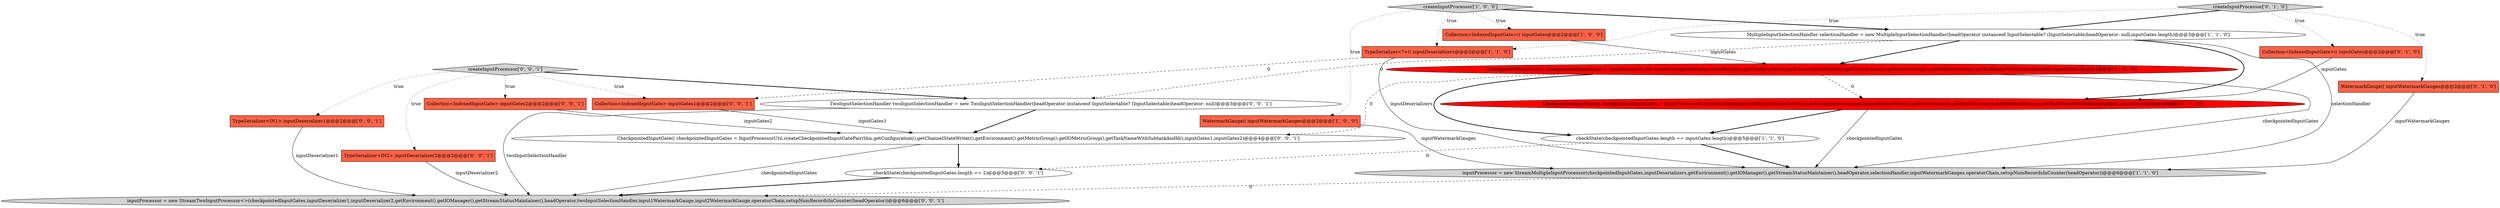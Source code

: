 digraph {
16 [style = filled, label = "TypeSerializer<IN2> inputDeserializer2@@@2@@@['0', '0', '1']", fillcolor = tomato, shape = box image = "AAA0AAABBB3BBB"];
9 [style = filled, label = "Collection<IndexedInputGate>(( inputGates@@@2@@@['0', '1', '0']", fillcolor = tomato, shape = box image = "AAA0AAABBB2BBB"];
6 [style = filled, label = "TypeSerializer<?>(( inputDeserializers@@@2@@@['1', '1', '0']", fillcolor = tomato, shape = box image = "AAA0AAABBB1BBB"];
7 [style = filled, label = "createInputProcessor['1', '0', '0']", fillcolor = lightgray, shape = diamond image = "AAA0AAABBB1BBB"];
11 [style = filled, label = "CheckpointedInputGate(( checkpointedInputGates = InputProcessorUtil.createCheckpointedMultipleInputGate(this,getConfiguration(),getChannelStateWriter(),getEnvironment().getMetricGroup().getIOMetricGroup(),getTaskNameWithSubtaskAndId(),inputGates)@@@4@@@['0', '1', '0']", fillcolor = red, shape = ellipse image = "AAA1AAABBB2BBB"];
3 [style = filled, label = "checkState(checkpointedInputGates.length == inputGates.length)@@@5@@@['1', '1', '0']", fillcolor = white, shape = ellipse image = "AAA0AAABBB1BBB"];
12 [style = filled, label = "checkState(checkpointedInputGates.length == 2)@@@5@@@['0', '0', '1']", fillcolor = white, shape = ellipse image = "AAA0AAABBB3BBB"];
15 [style = filled, label = "Collection<IndexedInputGate> inputGates2@@@2@@@['0', '0', '1']", fillcolor = tomato, shape = box image = "AAA0AAABBB3BBB"];
0 [style = filled, label = "MultipleInputSelectionHandler selectionHandler = new MultipleInputSelectionHandler(headOperator instanceof InputSelectable? (InputSelectable)headOperator: null,inputGates.length)@@@3@@@['1', '1', '0']", fillcolor = white, shape = ellipse image = "AAA0AAABBB1BBB"];
19 [style = filled, label = "TypeSerializer<IN1> inputDeserializer1@@@2@@@['0', '0', '1']", fillcolor = tomato, shape = box image = "AAA0AAABBB3BBB"];
20 [style = filled, label = "Collection<IndexedInputGate> inputGates1@@@2@@@['0', '0', '1']", fillcolor = tomato, shape = box image = "AAA0AAABBB3BBB"];
2 [style = filled, label = "WatermarkGauge(( inputWatermarkGauges@@@2@@@['1', '0', '0']", fillcolor = tomato, shape = box image = "AAA0AAABBB1BBB"];
8 [style = filled, label = "createInputProcessor['0', '1', '0']", fillcolor = lightgray, shape = diamond image = "AAA0AAABBB2BBB"];
10 [style = filled, label = "WatermarkGauge(( inputWatermarkGauges@@@2@@@['0', '1', '0']", fillcolor = tomato, shape = box image = "AAA0AAABBB2BBB"];
14 [style = filled, label = "createInputProcessor['0', '0', '1']", fillcolor = lightgray, shape = diamond image = "AAA0AAABBB3BBB"];
13 [style = filled, label = "inputProcessor = new StreamTwoInputProcessor<>(checkpointedInputGates,inputDeserializer1,inputDeserializer2,getEnvironment().getIOManager(),getStreamStatusMaintainer(),headOperator,twoInputSelectionHandler,input1WatermarkGauge,input2WatermarkGauge,operatorChain,setupNumRecordsInCounter(headOperator))@@@6@@@['0', '0', '1']", fillcolor = lightgray, shape = ellipse image = "AAA0AAABBB3BBB"];
17 [style = filled, label = "CheckpointedInputGate(( checkpointedInputGates = InputProcessorUtil.createCheckpointedInputGatePair(this,getConfiguration(),getChannelStateWriter(),getEnvironment().getMetricGroup().getIOMetricGroup(),getTaskNameWithSubtaskAndId(),inputGates1,inputGates2)@@@4@@@['0', '0', '1']", fillcolor = white, shape = ellipse image = "AAA0AAABBB3BBB"];
1 [style = filled, label = "CheckpointedInputGate(( checkpointedInputGates = InputProcessorUtil.createCheckpointedInputGatePair(this,getConfiguration(),getChannelStateWriter(),getEnvironment().getMetricGroup().getIOMetricGroup(),getTaskNameWithSubtaskAndId(),inputGates)@@@4@@@['1', '0', '0']", fillcolor = red, shape = ellipse image = "AAA1AAABBB1BBB"];
4 [style = filled, label = "Collection<IndexedInputGate>(( inputGates@@@2@@@['1', '0', '0']", fillcolor = tomato, shape = box image = "AAA0AAABBB1BBB"];
18 [style = filled, label = "TwoInputSelectionHandler twoInputSelectionHandler = new TwoInputSelectionHandler(headOperator instanceof InputSelectable? (InputSelectable)headOperator: null)@@@3@@@['0', '0', '1']", fillcolor = white, shape = ellipse image = "AAA0AAABBB3BBB"];
5 [style = filled, label = "inputProcessor = new StreamMultipleInputProcessor(checkpointedInputGates,inputDeserializers,getEnvironment().getIOManager(),getStreamStatusMaintainer(),headOperator,selectionHandler,inputWatermarkGauges,operatorChain,setupNumRecordsInCounter(headOperator))@@@6@@@['1', '1', '0']", fillcolor = lightgray, shape = ellipse image = "AAA0AAABBB1BBB"];
5->13 [style = dashed, label="0"];
7->2 [style = dotted, label="true"];
4->1 [style = solid, label="inputGates"];
7->6 [style = dotted, label="true"];
9->11 [style = solid, label="inputGates"];
14->19 [style = dotted, label="true"];
19->13 [style = solid, label="inputDeserializer1"];
11->5 [style = solid, label="checkpointedInputGates"];
6->20 [style = dashed, label="0"];
1->3 [style = bold, label=""];
18->17 [style = bold, label=""];
0->11 [style = bold, label=""];
6->5 [style = solid, label="inputDeserializers"];
7->0 [style = bold, label=""];
8->10 [style = dotted, label="true"];
8->0 [style = bold, label=""];
14->20 [style = dotted, label="true"];
16->13 [style = solid, label="inputDeserializer2"];
12->13 [style = bold, label=""];
10->5 [style = solid, label="inputWatermarkGauges"];
14->15 [style = dotted, label="true"];
14->16 [style = dotted, label="true"];
3->5 [style = bold, label=""];
17->12 [style = bold, label=""];
1->17 [style = dashed, label="0"];
8->6 [style = dotted, label="true"];
3->12 [style = dashed, label="0"];
0->5 [style = solid, label="selectionHandler"];
11->3 [style = bold, label=""];
1->11 [style = dashed, label="0"];
0->1 [style = bold, label=""];
1->5 [style = solid, label="checkpointedInputGates"];
7->4 [style = dotted, label="true"];
2->5 [style = solid, label="inputWatermarkGauges"];
0->18 [style = dashed, label="0"];
17->13 [style = solid, label="checkpointedInputGates"];
14->18 [style = bold, label=""];
8->9 [style = dotted, label="true"];
15->17 [style = solid, label="inputGates2"];
20->17 [style = solid, label="inputGates1"];
18->13 [style = solid, label="twoInputSelectionHandler"];
}
